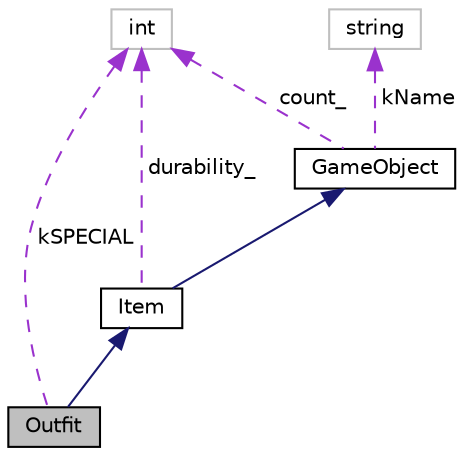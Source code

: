 digraph "Outfit"
{
  bgcolor="transparent";
  edge [fontname="Helvetica",fontsize="10",labelfontname="Helvetica",labelfontsize="10"];
  node [fontname="Helvetica",fontsize="10",shape=record];
  Node1 [label="Outfit",height=0.2,width=0.4,color="black", fillcolor="grey75", style="filled", fontcolor="black"];
  Node2 -> Node1 [dir="back",color="midnightblue",fontsize="10",style="solid",fontname="Helvetica"];
  Node2 [label="Item",height=0.2,width=0.4,color="black",URL="$classItem.html",tooltip="Defines the common stats in any item in the game, and the durability stat. Inherits the string to add..."];
  Node3 -> Node2 [dir="back",color="midnightblue",fontsize="10",style="solid",fontname="Helvetica"];
  Node3 [label="GameObject",height=0.2,width=0.4,color="black",URL="$classGameObject.html",tooltip="Defines standard values for any object in the game such as Item name and an item count. "];
  Node4 -> Node3 [dir="back",color="darkorchid3",fontsize="10",style="dashed",label=" count_" ,fontname="Helvetica"];
  Node4 [label="int",height=0.2,width=0.4,color="grey75"];
  Node5 -> Node3 [dir="back",color="darkorchid3",fontsize="10",style="dashed",label=" kName" ,fontname="Helvetica"];
  Node5 [label="string",height=0.2,width=0.4,color="grey75"];
  Node4 -> Node2 [dir="back",color="darkorchid3",fontsize="10",style="dashed",label=" durability_" ,fontname="Helvetica"];
  Node4 -> Node1 [dir="back",color="darkorchid3",fontsize="10",style="dashed",label=" kSPECIAL" ,fontname="Helvetica"];
}
